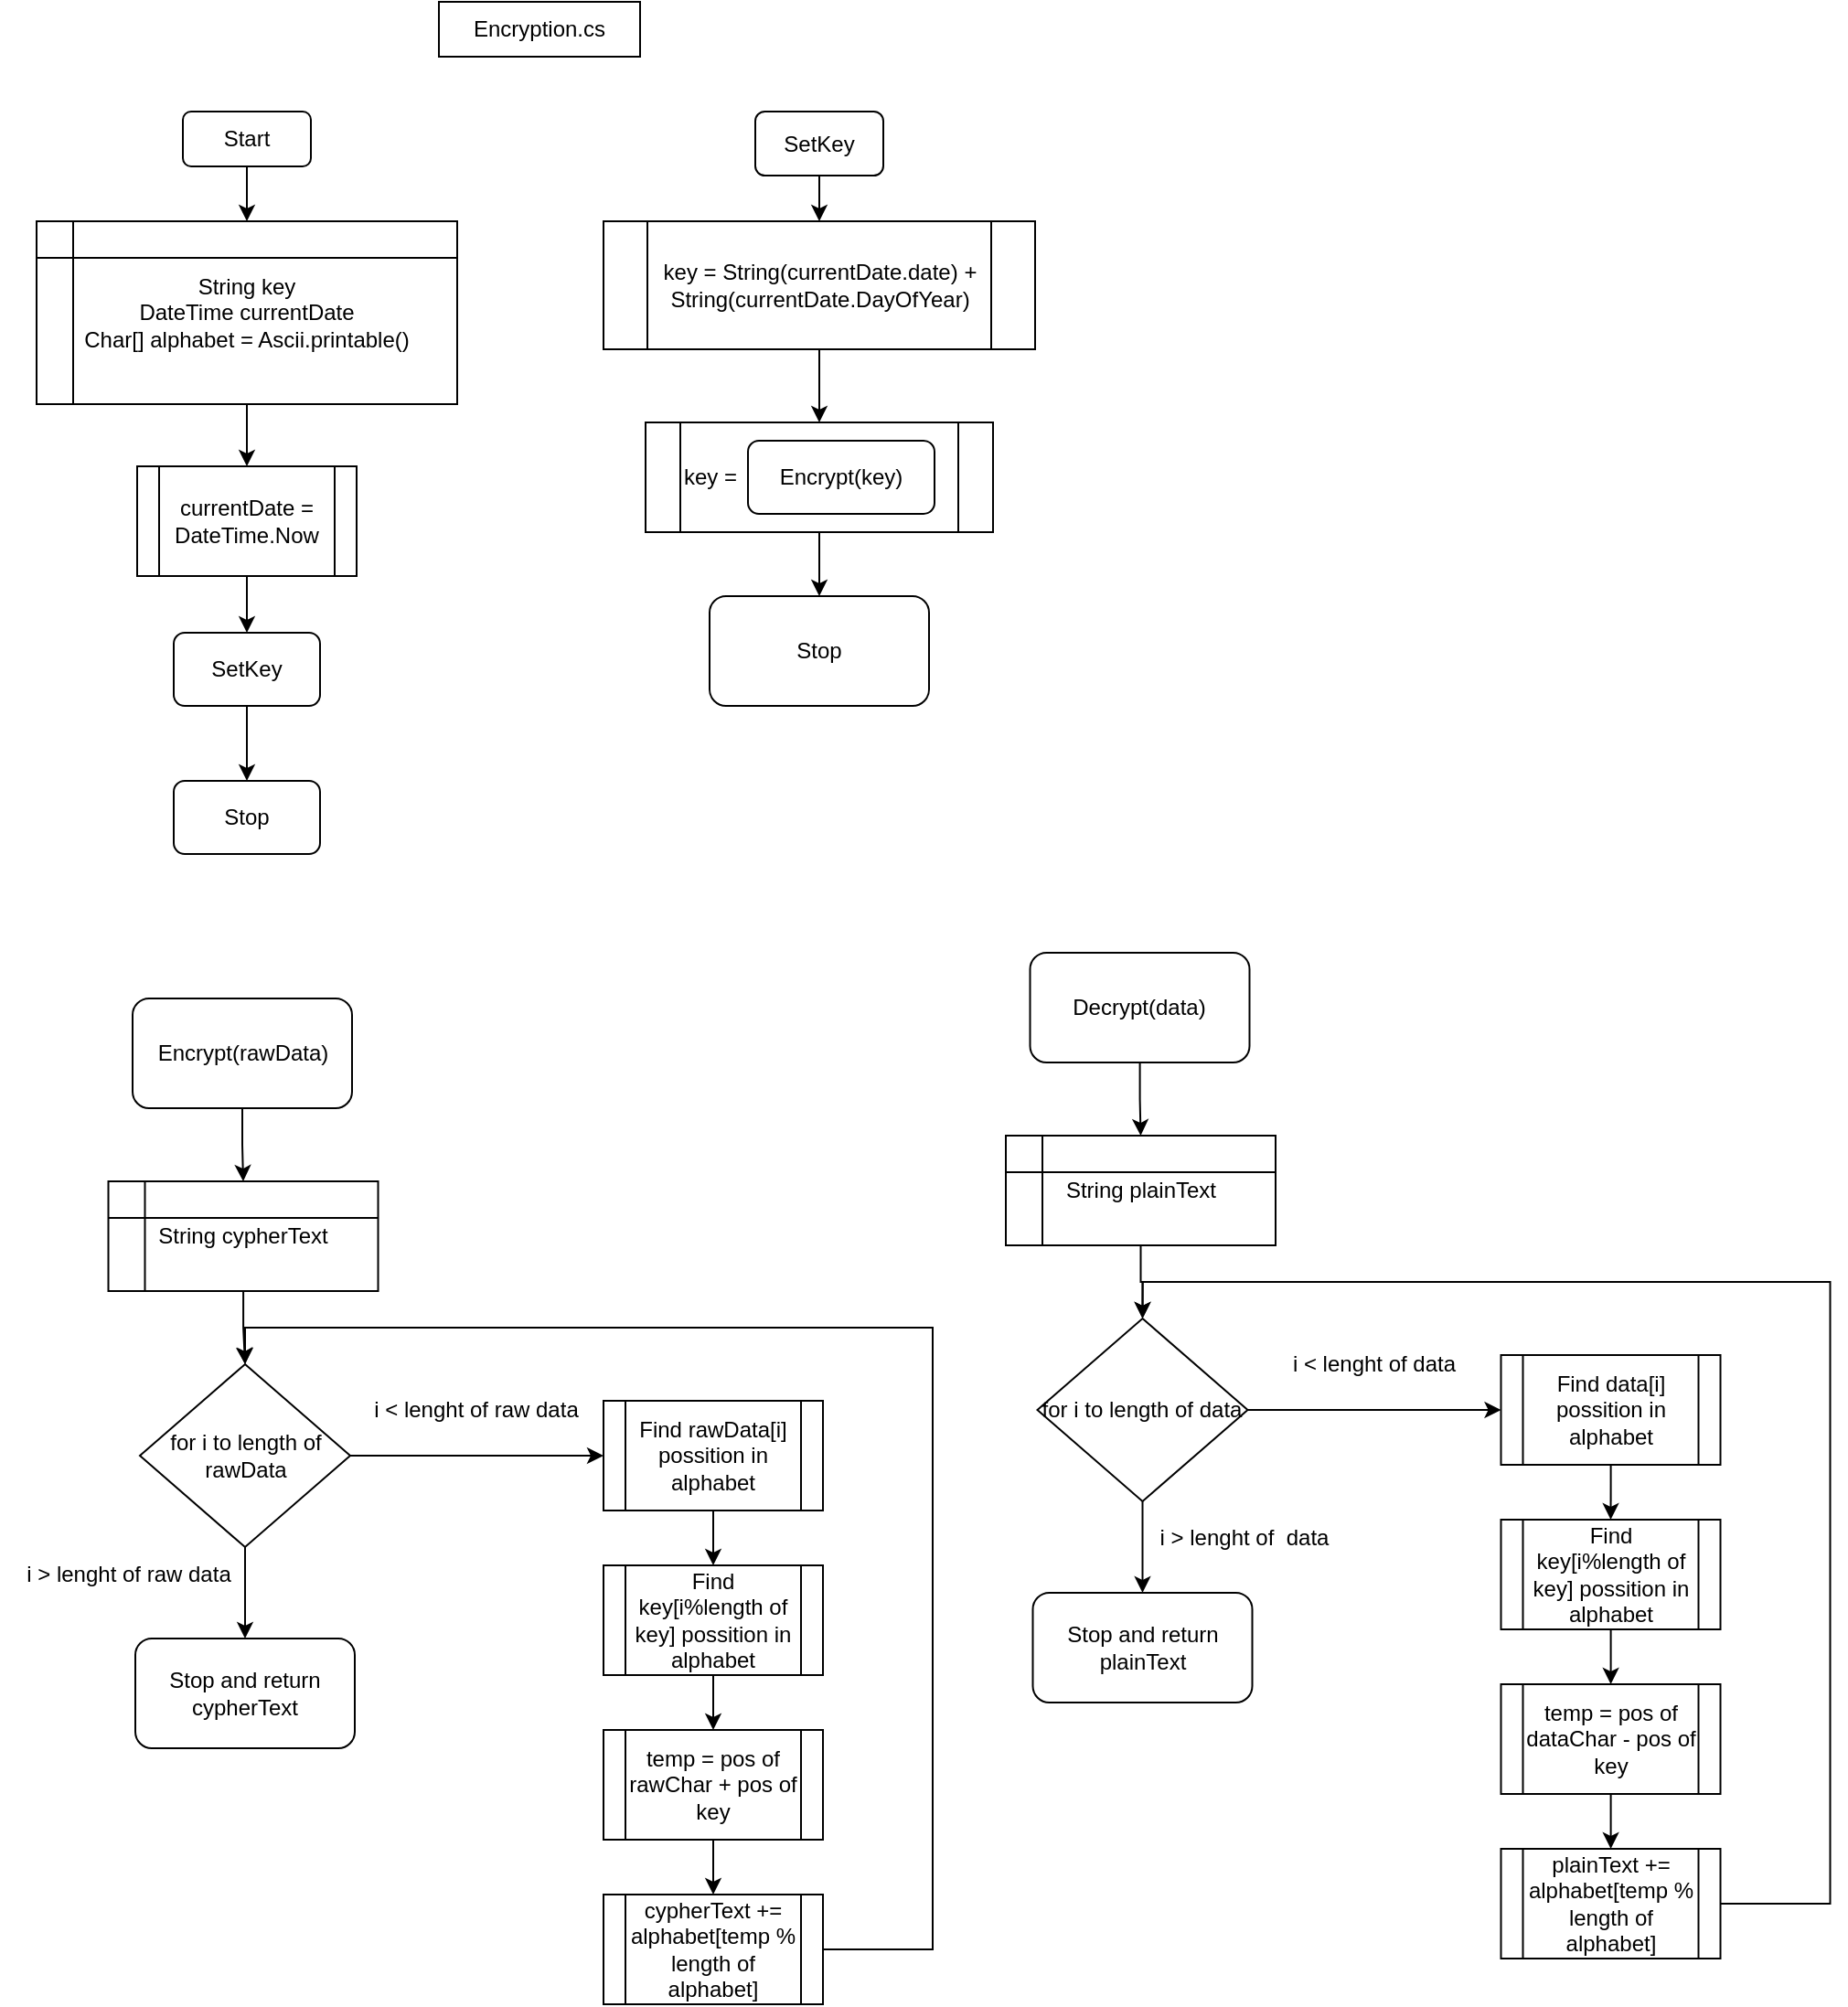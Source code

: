 <mxfile version="20.3.0" type="device"><diagram id="ni-BbRIAyW0fgW9h42iU" name="Page-1"><mxGraphModel dx="1217" dy="1991" grid="1" gridSize="10" guides="1" tooltips="1" connect="1" arrows="1" fold="1" page="1" pageScale="1" pageWidth="827" pageHeight="1169" math="0" shadow="0"><root><mxCell id="0"/><mxCell id="1" parent="0"/><mxCell id="e3z4jrnaRiC_FZblq5LZ-21" style="edgeStyle=orthogonalEdgeStyle;rounded=0;orthogonalLoop=1;jettySize=auto;html=1;" edge="1" parent="1" source="e3z4jrnaRiC_FZblq5LZ-16" target="e3z4jrnaRiC_FZblq5LZ-17"><mxGeometry relative="1" as="geometry"/></mxCell><mxCell id="e3z4jrnaRiC_FZblq5LZ-16" value="key =" style="shape=process;whiteSpace=wrap;html=1;backgroundOutline=1;align=left;" vertex="1" parent="1"><mxGeometry x="363" y="270" width="190" height="60" as="geometry"/></mxCell><mxCell id="e3z4jrnaRiC_FZblq5LZ-2" value="Encryption.cs" style="rounded=0;whiteSpace=wrap;html=1;" vertex="1" parent="1"><mxGeometry x="250" y="40" width="110" height="30" as="geometry"/></mxCell><mxCell id="e3z4jrnaRiC_FZblq5LZ-8" style="edgeStyle=orthogonalEdgeStyle;rounded=0;orthogonalLoop=1;jettySize=auto;html=1;entryX=0.5;entryY=0;entryDx=0;entryDy=0;" edge="1" parent="1" source="e3z4jrnaRiC_FZblq5LZ-3" target="e3z4jrnaRiC_FZblq5LZ-4"><mxGeometry relative="1" as="geometry"/></mxCell><mxCell id="e3z4jrnaRiC_FZblq5LZ-3" value="Start" style="rounded=1;whiteSpace=wrap;html=1;" vertex="1" parent="1"><mxGeometry x="110" y="100" width="70" height="30" as="geometry"/></mxCell><mxCell id="e3z4jrnaRiC_FZblq5LZ-9" style="edgeStyle=orthogonalEdgeStyle;rounded=0;orthogonalLoop=1;jettySize=auto;html=1;entryX=0.5;entryY=0;entryDx=0;entryDy=0;" edge="1" parent="1" source="e3z4jrnaRiC_FZblq5LZ-4" target="e3z4jrnaRiC_FZblq5LZ-6"><mxGeometry relative="1" as="geometry"/></mxCell><mxCell id="e3z4jrnaRiC_FZblq5LZ-4" value="String key&lt;br&gt;DateTime currentDate&lt;br&gt;Char[] alphabet = Ascii.printable()" style="shape=internalStorage;whiteSpace=wrap;html=1;backgroundOutline=1;" vertex="1" parent="1"><mxGeometry x="30" y="160" width="230" height="100" as="geometry"/></mxCell><mxCell id="e3z4jrnaRiC_FZblq5LZ-11" style="edgeStyle=orthogonalEdgeStyle;rounded=0;orthogonalLoop=1;jettySize=auto;html=1;entryX=0.5;entryY=0;entryDx=0;entryDy=0;" edge="1" parent="1" source="e3z4jrnaRiC_FZblq5LZ-5" target="e3z4jrnaRiC_FZblq5LZ-7"><mxGeometry relative="1" as="geometry"/></mxCell><mxCell id="e3z4jrnaRiC_FZblq5LZ-5" value="SetKey" style="rounded=1;whiteSpace=wrap;html=1;" vertex="1" parent="1"><mxGeometry x="105" y="385" width="80" height="40" as="geometry"/></mxCell><mxCell id="e3z4jrnaRiC_FZblq5LZ-10" style="edgeStyle=orthogonalEdgeStyle;rounded=0;orthogonalLoop=1;jettySize=auto;html=1;entryX=0.5;entryY=0;entryDx=0;entryDy=0;" edge="1" parent="1" source="e3z4jrnaRiC_FZblq5LZ-6" target="e3z4jrnaRiC_FZblq5LZ-5"><mxGeometry relative="1" as="geometry"/></mxCell><mxCell id="e3z4jrnaRiC_FZblq5LZ-6" value="currentDate = DateTime.Now" style="shape=process;whiteSpace=wrap;html=1;backgroundOutline=1;" vertex="1" parent="1"><mxGeometry x="85" y="294" width="120" height="60" as="geometry"/></mxCell><mxCell id="e3z4jrnaRiC_FZblq5LZ-7" value="Stop" style="rounded=1;whiteSpace=wrap;html=1;" vertex="1" parent="1"><mxGeometry x="105" y="466" width="80" height="40" as="geometry"/></mxCell><mxCell id="e3z4jrnaRiC_FZblq5LZ-19" style="edgeStyle=orthogonalEdgeStyle;rounded=0;orthogonalLoop=1;jettySize=auto;html=1;entryX=0.5;entryY=0;entryDx=0;entryDy=0;" edge="1" parent="1" source="e3z4jrnaRiC_FZblq5LZ-12" target="e3z4jrnaRiC_FZblq5LZ-13"><mxGeometry relative="1" as="geometry"/></mxCell><mxCell id="e3z4jrnaRiC_FZblq5LZ-12" value="SetKey" style="rounded=1;whiteSpace=wrap;html=1;" vertex="1" parent="1"><mxGeometry x="423" y="100" width="70" height="35" as="geometry"/></mxCell><mxCell id="e3z4jrnaRiC_FZblq5LZ-20" style="edgeStyle=orthogonalEdgeStyle;rounded=0;orthogonalLoop=1;jettySize=auto;html=1;entryX=0.5;entryY=0;entryDx=0;entryDy=0;" edge="1" parent="1" source="e3z4jrnaRiC_FZblq5LZ-13" target="e3z4jrnaRiC_FZblq5LZ-16"><mxGeometry relative="1" as="geometry"/></mxCell><mxCell id="e3z4jrnaRiC_FZblq5LZ-13" value="key = String(currentDate.date) + String(currentDate.DayOfYear)" style="shape=process;whiteSpace=wrap;html=1;backgroundOutline=1;" vertex="1" parent="1"><mxGeometry x="340" y="160" width="236" height="70" as="geometry"/></mxCell><mxCell id="e3z4jrnaRiC_FZblq5LZ-14" value="Encrypt(key)" style="rounded=1;whiteSpace=wrap;html=1;" vertex="1" parent="1"><mxGeometry x="419" y="280" width="102" height="40" as="geometry"/></mxCell><mxCell id="e3z4jrnaRiC_FZblq5LZ-17" value="Stop" style="rounded=1;whiteSpace=wrap;html=1;" vertex="1" parent="1"><mxGeometry x="398" y="365" width="120" height="60" as="geometry"/></mxCell><mxCell id="e3z4jrnaRiC_FZblq5LZ-30" style="edgeStyle=orthogonalEdgeStyle;rounded=0;orthogonalLoop=1;jettySize=auto;html=1;entryX=0.5;entryY=0;entryDx=0;entryDy=0;" edge="1" parent="1" source="e3z4jrnaRiC_FZblq5LZ-22" target="e3z4jrnaRiC_FZblq5LZ-29"><mxGeometry relative="1" as="geometry"/></mxCell><mxCell id="e3z4jrnaRiC_FZblq5LZ-22" value="Encrypt(rawData)" style="rounded=1;whiteSpace=wrap;html=1;" vertex="1" parent="1"><mxGeometry x="82.5" y="585" width="120" height="60" as="geometry"/></mxCell><mxCell id="e3z4jrnaRiC_FZblq5LZ-35" style="edgeStyle=orthogonalEdgeStyle;rounded=0;orthogonalLoop=1;jettySize=auto;html=1;" edge="1" parent="1" source="e3z4jrnaRiC_FZblq5LZ-24" target="e3z4jrnaRiC_FZblq5LZ-34"><mxGeometry relative="1" as="geometry"/></mxCell><mxCell id="e3z4jrnaRiC_FZblq5LZ-37" value="" style="edgeStyle=orthogonalEdgeStyle;rounded=0;orthogonalLoop=1;jettySize=auto;html=1;" edge="1" parent="1" source="e3z4jrnaRiC_FZblq5LZ-24" target="e3z4jrnaRiC_FZblq5LZ-25"><mxGeometry relative="1" as="geometry"/></mxCell><mxCell id="e3z4jrnaRiC_FZblq5LZ-24" value="for i to length of rawData" style="rhombus;whiteSpace=wrap;html=1;" vertex="1" parent="1"><mxGeometry x="86.5" y="785" width="115" height="100" as="geometry"/></mxCell><mxCell id="e3z4jrnaRiC_FZblq5LZ-39" style="edgeStyle=orthogonalEdgeStyle;rounded=0;orthogonalLoop=1;jettySize=auto;html=1;entryX=0.5;entryY=0;entryDx=0;entryDy=0;" edge="1" parent="1" source="e3z4jrnaRiC_FZblq5LZ-25" target="e3z4jrnaRiC_FZblq5LZ-26"><mxGeometry relative="1" as="geometry"/></mxCell><mxCell id="e3z4jrnaRiC_FZblq5LZ-25" value="Find rawData[i] possition in alphabet" style="shape=process;whiteSpace=wrap;html=1;backgroundOutline=1;" vertex="1" parent="1"><mxGeometry x="340" y="805" width="120" height="60" as="geometry"/></mxCell><mxCell id="e3z4jrnaRiC_FZblq5LZ-40" style="edgeStyle=orthogonalEdgeStyle;rounded=0;orthogonalLoop=1;jettySize=auto;html=1;" edge="1" parent="1" source="e3z4jrnaRiC_FZblq5LZ-26" target="e3z4jrnaRiC_FZblq5LZ-27"><mxGeometry relative="1" as="geometry"/></mxCell><mxCell id="e3z4jrnaRiC_FZblq5LZ-26" value="Find key[i%length of key] possition in alphabet" style="shape=process;whiteSpace=wrap;html=1;backgroundOutline=1;" vertex="1" parent="1"><mxGeometry x="340" y="895" width="120" height="60" as="geometry"/></mxCell><mxCell id="e3z4jrnaRiC_FZblq5LZ-41" value="" style="edgeStyle=orthogonalEdgeStyle;rounded=0;orthogonalLoop=1;jettySize=auto;html=1;" edge="1" parent="1" source="e3z4jrnaRiC_FZblq5LZ-27" target="e3z4jrnaRiC_FZblq5LZ-28"><mxGeometry relative="1" as="geometry"/></mxCell><mxCell id="e3z4jrnaRiC_FZblq5LZ-27" value="temp = pos of rawChar + pos of key" style="shape=process;whiteSpace=wrap;html=1;backgroundOutline=1;" vertex="1" parent="1"><mxGeometry x="340" y="985" width="120" height="60" as="geometry"/></mxCell><mxCell id="e3z4jrnaRiC_FZblq5LZ-42" style="edgeStyle=orthogonalEdgeStyle;rounded=0;orthogonalLoop=1;jettySize=auto;html=1;entryX=0.5;entryY=0;entryDx=0;entryDy=0;" edge="1" parent="1" source="e3z4jrnaRiC_FZblq5LZ-28" target="e3z4jrnaRiC_FZblq5LZ-24"><mxGeometry relative="1" as="geometry"><Array as="points"><mxPoint x="520" y="1105"/><mxPoint x="520" y="765"/><mxPoint x="144" y="765"/></Array></mxGeometry></mxCell><mxCell id="e3z4jrnaRiC_FZblq5LZ-28" value="cypherText += alphabet[temp % length of alphabet]" style="shape=process;whiteSpace=wrap;html=1;backgroundOutline=1;" vertex="1" parent="1"><mxGeometry x="340" y="1075" width="120" height="60" as="geometry"/></mxCell><mxCell id="e3z4jrnaRiC_FZblq5LZ-32" style="edgeStyle=orthogonalEdgeStyle;rounded=0;orthogonalLoop=1;jettySize=auto;html=1;entryX=0.5;entryY=0;entryDx=0;entryDy=0;" edge="1" parent="1" source="e3z4jrnaRiC_FZblq5LZ-29" target="e3z4jrnaRiC_FZblq5LZ-24"><mxGeometry relative="1" as="geometry"/></mxCell><mxCell id="e3z4jrnaRiC_FZblq5LZ-29" value="String cypherText" style="shape=internalStorage;whiteSpace=wrap;html=1;backgroundOutline=1;" vertex="1" parent="1"><mxGeometry x="69.25" y="685" width="147.5" height="60" as="geometry"/></mxCell><mxCell id="e3z4jrnaRiC_FZblq5LZ-34" value="Stop and return cypherText" style="rounded=1;whiteSpace=wrap;html=1;" vertex="1" parent="1"><mxGeometry x="84" y="935" width="120" height="60" as="geometry"/></mxCell><mxCell id="e3z4jrnaRiC_FZblq5LZ-36" value="i &amp;gt; lenght of raw data" style="text;html=1;align=center;verticalAlign=middle;resizable=0;points=[];autosize=1;strokeColor=none;fillColor=none;" vertex="1" parent="1"><mxGeometry x="10" y="885" width="140" height="30" as="geometry"/></mxCell><mxCell id="e3z4jrnaRiC_FZblq5LZ-38" value="i &amp;lt; lenght of raw data" style="text;html=1;align=center;verticalAlign=middle;resizable=0;points=[];autosize=1;strokeColor=none;fillColor=none;" vertex="1" parent="1"><mxGeometry x="200" y="795" width="140" height="30" as="geometry"/></mxCell><mxCell id="e3z4jrnaRiC_FZblq5LZ-43" style="edgeStyle=orthogonalEdgeStyle;rounded=0;orthogonalLoop=1;jettySize=auto;html=1;entryX=0.5;entryY=0;entryDx=0;entryDy=0;" edge="1" source="e3z4jrnaRiC_FZblq5LZ-44" target="e3z4jrnaRiC_FZblq5LZ-57" parent="1"><mxGeometry relative="1" as="geometry"/></mxCell><mxCell id="e3z4jrnaRiC_FZblq5LZ-44" value="Decrypt(data)" style="rounded=1;whiteSpace=wrap;html=1;" vertex="1" parent="1"><mxGeometry x="573.25" y="560" width="120" height="60" as="geometry"/></mxCell><mxCell id="e3z4jrnaRiC_FZblq5LZ-45" style="edgeStyle=orthogonalEdgeStyle;rounded=0;orthogonalLoop=1;jettySize=auto;html=1;" edge="1" source="e3z4jrnaRiC_FZblq5LZ-47" target="e3z4jrnaRiC_FZblq5LZ-58" parent="1"><mxGeometry relative="1" as="geometry"/></mxCell><mxCell id="e3z4jrnaRiC_FZblq5LZ-46" value="" style="edgeStyle=orthogonalEdgeStyle;rounded=0;orthogonalLoop=1;jettySize=auto;html=1;" edge="1" source="e3z4jrnaRiC_FZblq5LZ-47" target="e3z4jrnaRiC_FZblq5LZ-49" parent="1"><mxGeometry relative="1" as="geometry"/></mxCell><mxCell id="e3z4jrnaRiC_FZblq5LZ-47" value="for i to length of data" style="rhombus;whiteSpace=wrap;html=1;" vertex="1" parent="1"><mxGeometry x="577.25" y="760" width="115" height="100" as="geometry"/></mxCell><mxCell id="e3z4jrnaRiC_FZblq5LZ-48" style="edgeStyle=orthogonalEdgeStyle;rounded=0;orthogonalLoop=1;jettySize=auto;html=1;entryX=0.5;entryY=0;entryDx=0;entryDy=0;" edge="1" source="e3z4jrnaRiC_FZblq5LZ-49" target="e3z4jrnaRiC_FZblq5LZ-51" parent="1"><mxGeometry relative="1" as="geometry"/></mxCell><mxCell id="e3z4jrnaRiC_FZblq5LZ-49" value="Find data[i] possition in alphabet" style="shape=process;whiteSpace=wrap;html=1;backgroundOutline=1;" vertex="1" parent="1"><mxGeometry x="830.75" y="780" width="120" height="60" as="geometry"/></mxCell><mxCell id="e3z4jrnaRiC_FZblq5LZ-50" style="edgeStyle=orthogonalEdgeStyle;rounded=0;orthogonalLoop=1;jettySize=auto;html=1;" edge="1" source="e3z4jrnaRiC_FZblq5LZ-51" target="e3z4jrnaRiC_FZblq5LZ-53" parent="1"><mxGeometry relative="1" as="geometry"/></mxCell><mxCell id="e3z4jrnaRiC_FZblq5LZ-51" value="Find key[i%length of key] possition in alphabet" style="shape=process;whiteSpace=wrap;html=1;backgroundOutline=1;" vertex="1" parent="1"><mxGeometry x="830.75" y="870" width="120" height="60" as="geometry"/></mxCell><mxCell id="e3z4jrnaRiC_FZblq5LZ-52" value="" style="edgeStyle=orthogonalEdgeStyle;rounded=0;orthogonalLoop=1;jettySize=auto;html=1;" edge="1" source="e3z4jrnaRiC_FZblq5LZ-53" target="e3z4jrnaRiC_FZblq5LZ-55" parent="1"><mxGeometry relative="1" as="geometry"/></mxCell><mxCell id="e3z4jrnaRiC_FZblq5LZ-53" value="temp = pos of dataChar - pos of key" style="shape=process;whiteSpace=wrap;html=1;backgroundOutline=1;" vertex="1" parent="1"><mxGeometry x="830.75" y="960" width="120" height="60" as="geometry"/></mxCell><mxCell id="e3z4jrnaRiC_FZblq5LZ-54" style="edgeStyle=orthogonalEdgeStyle;rounded=0;orthogonalLoop=1;jettySize=auto;html=1;entryX=0.5;entryY=0;entryDx=0;entryDy=0;" edge="1" source="e3z4jrnaRiC_FZblq5LZ-55" target="e3z4jrnaRiC_FZblq5LZ-47" parent="1"><mxGeometry relative="1" as="geometry"><Array as="points"><mxPoint x="1010.75" y="1080"/><mxPoint x="1010.75" y="740"/><mxPoint x="634.75" y="740"/></Array></mxGeometry></mxCell><mxCell id="e3z4jrnaRiC_FZblq5LZ-55" value="plainText += alphabet[temp % length of alphabet]" style="shape=process;whiteSpace=wrap;html=1;backgroundOutline=1;" vertex="1" parent="1"><mxGeometry x="830.75" y="1050" width="120" height="60" as="geometry"/></mxCell><mxCell id="e3z4jrnaRiC_FZblq5LZ-56" style="edgeStyle=orthogonalEdgeStyle;rounded=0;orthogonalLoop=1;jettySize=auto;html=1;entryX=0.5;entryY=0;entryDx=0;entryDy=0;" edge="1" source="e3z4jrnaRiC_FZblq5LZ-57" target="e3z4jrnaRiC_FZblq5LZ-47" parent="1"><mxGeometry relative="1" as="geometry"/></mxCell><mxCell id="e3z4jrnaRiC_FZblq5LZ-57" value="String plainText" style="shape=internalStorage;whiteSpace=wrap;html=1;backgroundOutline=1;" vertex="1" parent="1"><mxGeometry x="560" y="660" width="147.5" height="60" as="geometry"/></mxCell><mxCell id="e3z4jrnaRiC_FZblq5LZ-58" value="Stop and return plainText" style="rounded=1;whiteSpace=wrap;html=1;" vertex="1" parent="1"><mxGeometry x="574.75" y="910" width="120" height="60" as="geometry"/></mxCell><mxCell id="e3z4jrnaRiC_FZblq5LZ-59" value="i &amp;lt; lenght of data" style="text;html=1;align=center;verticalAlign=middle;resizable=0;points=[];autosize=1;strokeColor=none;fillColor=none;" vertex="1" parent="1"><mxGeometry x="705.75" y="770" width="110" height="30" as="geometry"/></mxCell><mxCell id="e3z4jrnaRiC_FZblq5LZ-60" value="i &amp;gt; lenght of&amp;nbsp; data" style="text;html=1;align=center;verticalAlign=middle;resizable=0;points=[];autosize=1;strokeColor=none;fillColor=none;" vertex="1" parent="1"><mxGeometry x="630" y="865" width="120" height="30" as="geometry"/></mxCell></root></mxGraphModel></diagram></mxfile>